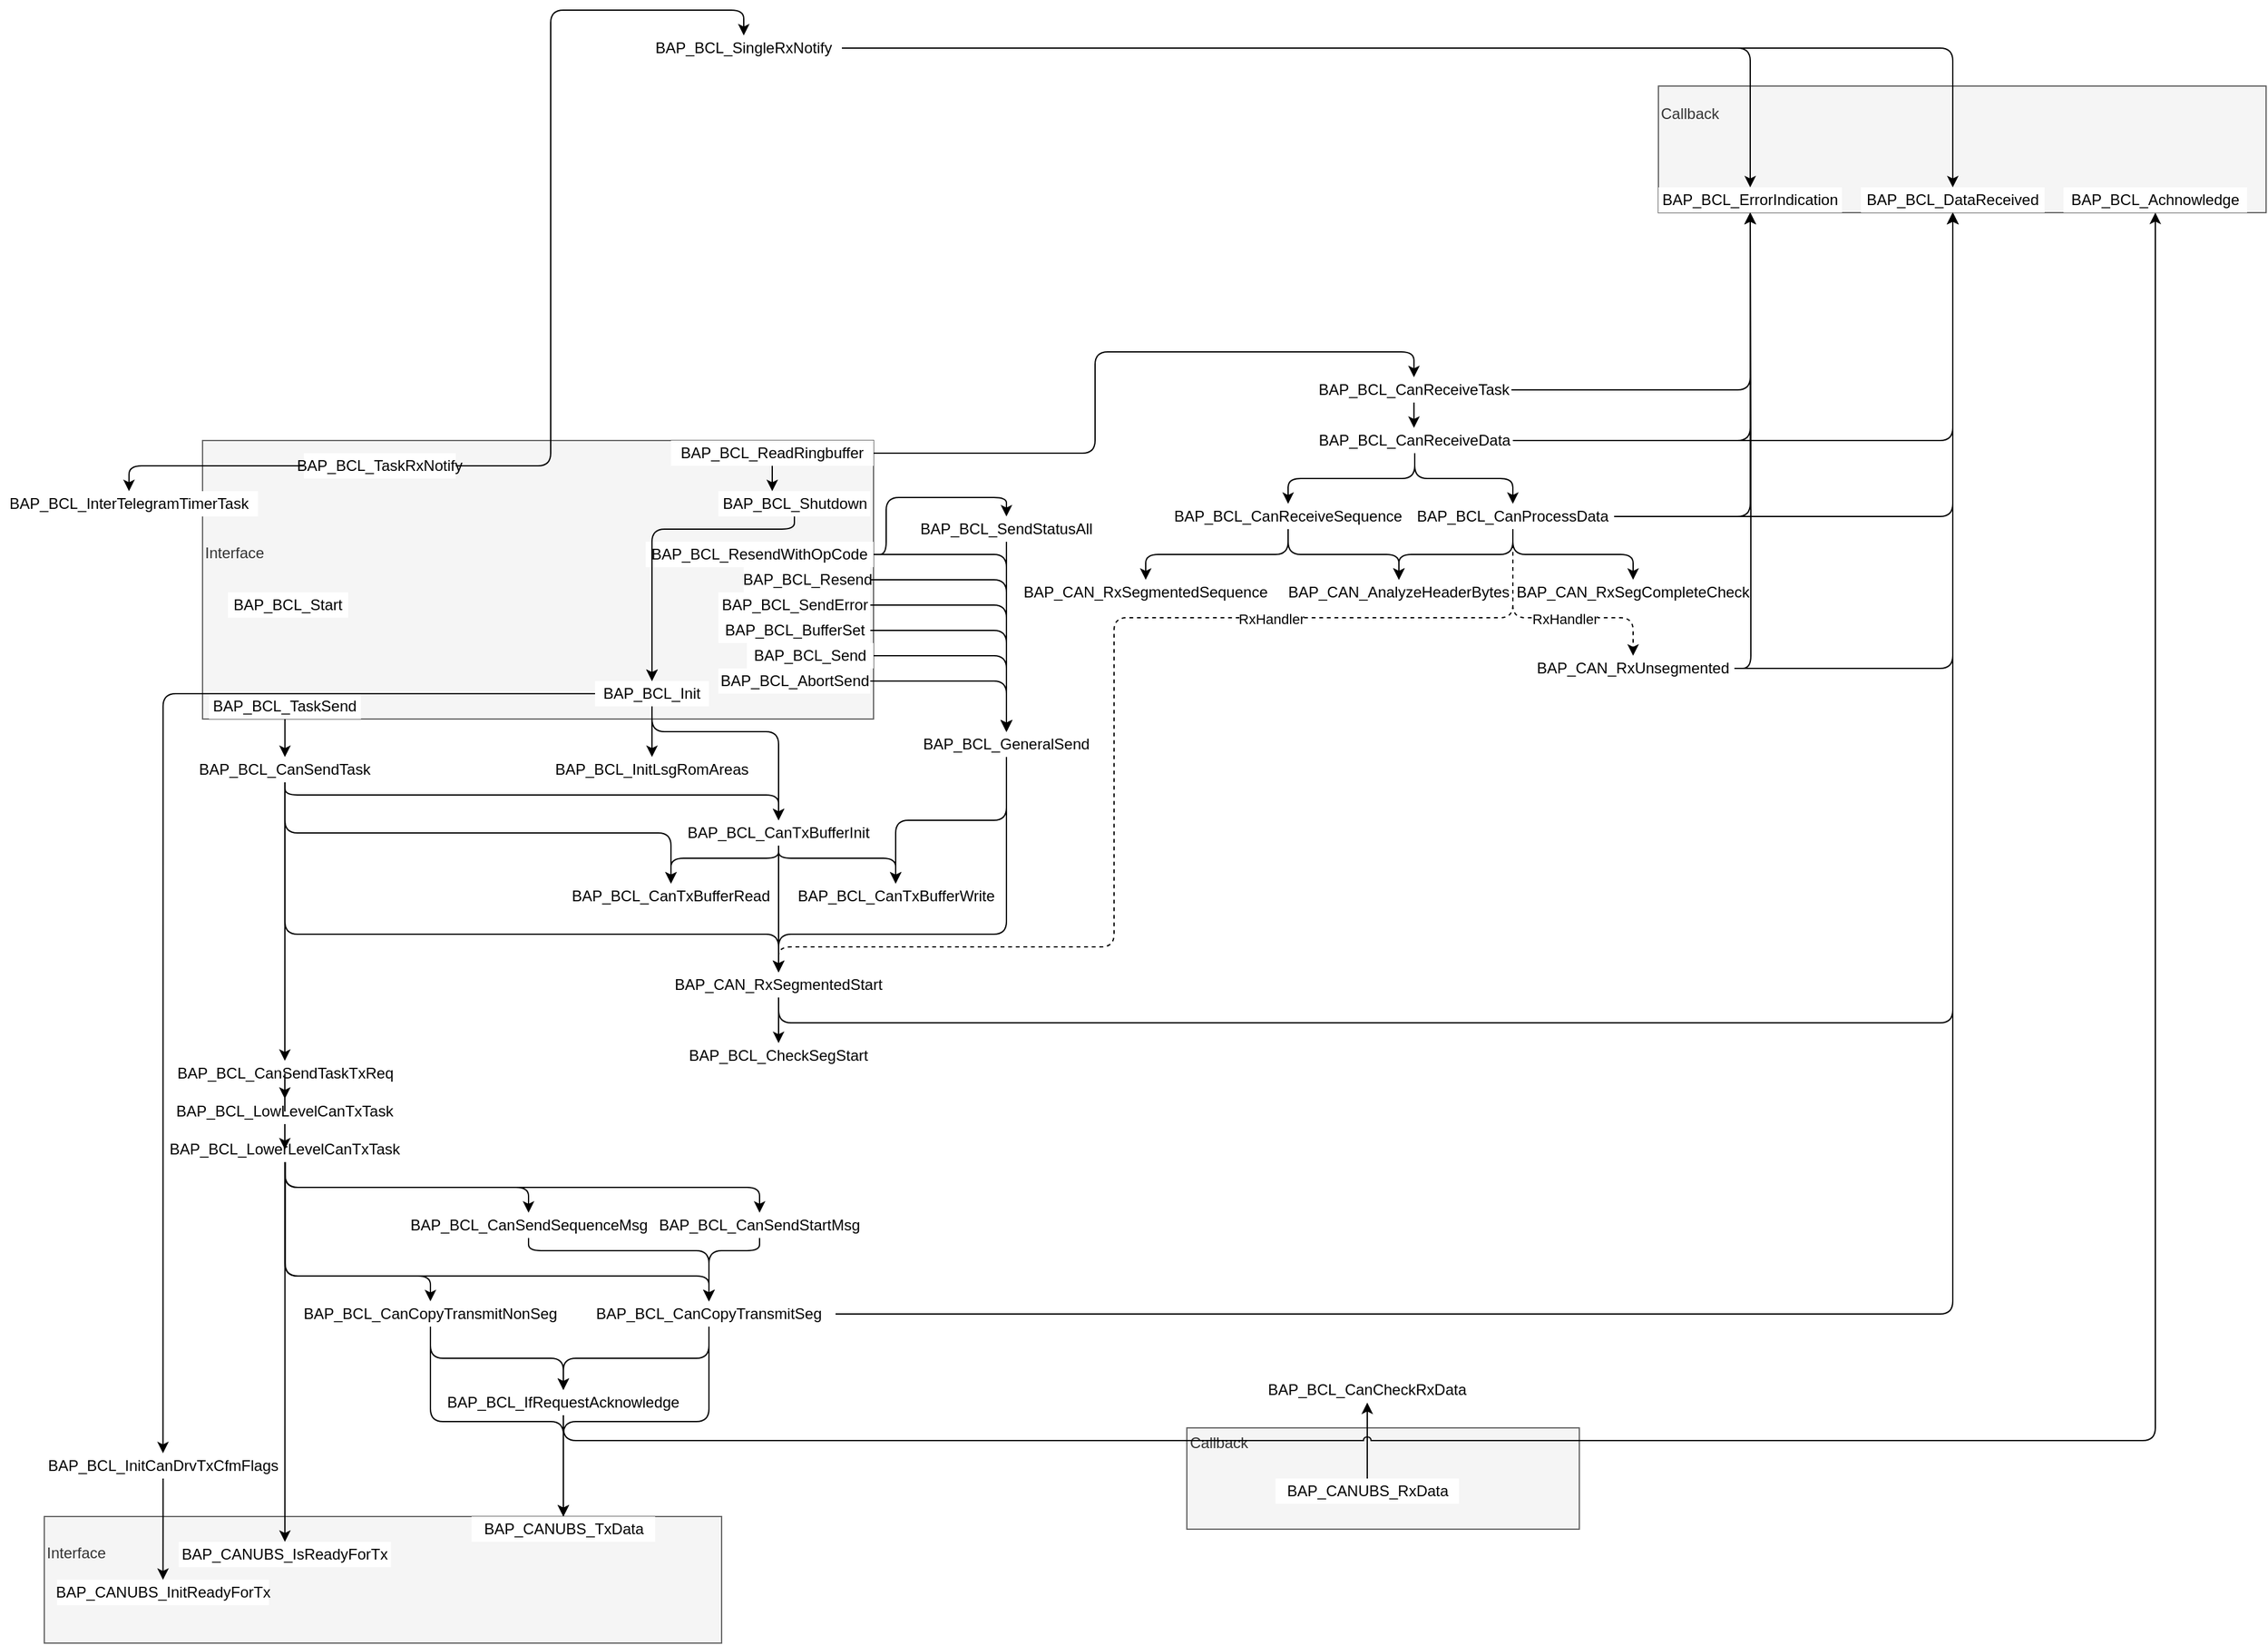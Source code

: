 <mxfile version="14.2.7" type="github">
  <diagram id="S2_BKPCjc5cobRRPOWBh" name="Page-1">
    <mxGraphModel dx="2147" dy="2864" grid="1" gridSize="10" guides="1" tooltips="1" connect="1" arrows="1" fold="1" page="1" pageScale="1" pageWidth="827" pageHeight="1169" math="0" shadow="0">
      <root>
        <mxCell id="0" />
        <mxCell id="1" parent="0" />
        <mxCell id="-796ArXZzWcTJL-aqqKS-4" value="Interface&lt;br&gt;&lt;br&gt;&lt;br&gt;&lt;br&gt;" style="rounded=0;whiteSpace=wrap;html=1;align=left;fillColor=#f5f5f5;strokeColor=#666666;fontColor=#333333;" parent="1" vertex="1">
          <mxGeometry x="-285" y="-220" width="535" height="100" as="geometry" />
        </mxCell>
        <mxCell id="-796ArXZzWcTJL-aqqKS-153" value="" style="group" parent="1" vertex="1" connectable="0">
          <mxGeometry x="990" y="-1350" width="480" height="100" as="geometry" />
        </mxCell>
        <mxCell id="-796ArXZzWcTJL-aqqKS-5" value="Callback&lt;br&gt;&lt;br&gt;&lt;br&gt;&lt;br&gt;&lt;br&gt;" style="rounded=0;whiteSpace=wrap;html=1;align=left;fillColor=#f5f5f5;strokeColor=#666666;fontColor=#333333;" parent="-796ArXZzWcTJL-aqqKS-153" vertex="1">
          <mxGeometry width="480" height="100" as="geometry" />
        </mxCell>
        <mxCell id="-796ArXZzWcTJL-aqqKS-33" value="BAP_BCL_ErrorIndication" style="rounded=0;whiteSpace=wrap;html=1;strokeColor=none;" parent="-796ArXZzWcTJL-aqqKS-153" vertex="1">
          <mxGeometry y="80" width="145" height="20" as="geometry" />
        </mxCell>
        <mxCell id="-796ArXZzWcTJL-aqqKS-34" value="BAP_BCL_DataReceived" style="rounded=0;whiteSpace=wrap;html=1;strokeColor=none;" parent="-796ArXZzWcTJL-aqqKS-153" vertex="1">
          <mxGeometry x="160" y="80" width="145" height="20" as="geometry" />
        </mxCell>
        <mxCell id="-796ArXZzWcTJL-aqqKS-35" value="BAP_BCL_Achnowledge" style="rounded=0;whiteSpace=wrap;html=1;strokeColor=none;" parent="-796ArXZzWcTJL-aqqKS-153" vertex="1">
          <mxGeometry x="320" y="80" width="145" height="20" as="geometry" />
        </mxCell>
        <mxCell id="-796ArXZzWcTJL-aqqKS-1" value="Interface&lt;br&gt;&lt;br&gt;&lt;br&gt;&lt;br&gt;" style="rounded=0;whiteSpace=wrap;html=1;align=left;fillColor=#f5f5f5;strokeColor=#666666;fontColor=#333333;" parent="1" vertex="1">
          <mxGeometry x="-160" y="-1070" width="530" height="220" as="geometry" />
        </mxCell>
        <mxCell id="-796ArXZzWcTJL-aqqKS-114" style="edgeStyle=orthogonalEdgeStyle;rounded=1;orthogonalLoop=1;jettySize=auto;html=1;" parent="1" source="-796ArXZzWcTJL-aqqKS-2" target="-796ArXZzWcTJL-aqqKS-107" edge="1">
          <mxGeometry relative="1" as="geometry" />
        </mxCell>
        <mxCell id="-796ArXZzWcTJL-aqqKS-2" value="BAP_BCL_AbortSend" style="rounded=0;whiteSpace=wrap;html=1;strokeColor=none;" parent="1" vertex="1">
          <mxGeometry x="247.5" y="-890" width="120" height="20" as="geometry" />
        </mxCell>
        <mxCell id="-796ArXZzWcTJL-aqqKS-43" style="edgeStyle=orthogonalEdgeStyle;rounded=0;orthogonalLoop=1;jettySize=auto;html=1;" parent="1" source="-796ArXZzWcTJL-aqqKS-3" target="-796ArXZzWcTJL-aqqKS-40" edge="1">
          <mxGeometry relative="1" as="geometry" />
        </mxCell>
        <mxCell id="-796ArXZzWcTJL-aqqKS-3" value="BAP_BCL_TaskSend" style="rounded=0;whiteSpace=wrap;html=1;strokeColor=none;" parent="1" vertex="1">
          <mxGeometry x="-154.88" y="-870" width="120" height="20" as="geometry" />
        </mxCell>
        <mxCell id="-796ArXZzWcTJL-aqqKS-6" value="Callback&lt;br&gt;&lt;br&gt;&lt;br&gt;&lt;br&gt;&lt;br&gt;" style="rounded=0;whiteSpace=wrap;html=1;align=left;fillColor=#f5f5f5;strokeColor=#666666;fontColor=#333333;" parent="1" vertex="1">
          <mxGeometry x="617.5" y="-290" width="310" height="80" as="geometry" />
        </mxCell>
        <mxCell id="-796ArXZzWcTJL-aqqKS-108" style="edgeStyle=orthogonalEdgeStyle;rounded=1;orthogonalLoop=1;jettySize=auto;html=1;" parent="1" source="-796ArXZzWcTJL-aqqKS-7" target="-796ArXZzWcTJL-aqqKS-107" edge="1">
          <mxGeometry relative="1" as="geometry" />
        </mxCell>
        <mxCell id="-796ArXZzWcTJL-aqqKS-7" value="BAP_BCL_BufferSet" style="rounded=0;whiteSpace=wrap;html=1;strokeColor=none;" parent="1" vertex="1">
          <mxGeometry x="247.5" y="-930" width="120" height="20" as="geometry" />
        </mxCell>
        <mxCell id="-796ArXZzWcTJL-aqqKS-111" style="edgeStyle=orthogonalEdgeStyle;rounded=1;orthogonalLoop=1;jettySize=auto;html=1;" parent="1" source="-796ArXZzWcTJL-aqqKS-8" target="-796ArXZzWcTJL-aqqKS-107" edge="1">
          <mxGeometry relative="1" as="geometry" />
        </mxCell>
        <mxCell id="-796ArXZzWcTJL-aqqKS-8" value="BAP_BCL_Send" style="rounded=0;whiteSpace=wrap;html=1;strokeColor=none;" parent="1" vertex="1">
          <mxGeometry x="270" y="-910" width="100" height="20" as="geometry" />
        </mxCell>
        <mxCell id="-796ArXZzWcTJL-aqqKS-115" style="edgeStyle=orthogonalEdgeStyle;rounded=1;orthogonalLoop=1;jettySize=auto;html=1;" parent="1" source="-796ArXZzWcTJL-aqqKS-9" target="-796ArXZzWcTJL-aqqKS-107" edge="1">
          <mxGeometry relative="1" as="geometry" />
        </mxCell>
        <mxCell id="-796ArXZzWcTJL-aqqKS-9" value="BAP_BCL_SendError" style="rounded=0;whiteSpace=wrap;html=1;strokeColor=none;" parent="1" vertex="1">
          <mxGeometry x="247.5" y="-950" width="120" height="20" as="geometry" />
        </mxCell>
        <mxCell id="-796ArXZzWcTJL-aqqKS-112" style="edgeStyle=orthogonalEdgeStyle;rounded=1;orthogonalLoop=1;jettySize=auto;html=1;" parent="1" source="-796ArXZzWcTJL-aqqKS-10" target="-796ArXZzWcTJL-aqqKS-107" edge="1">
          <mxGeometry relative="1" as="geometry" />
        </mxCell>
        <mxCell id="-796ArXZzWcTJL-aqqKS-10" value="BAP_BCL_Resend" style="rounded=0;whiteSpace=wrap;html=1;strokeColor=none;" parent="1" vertex="1">
          <mxGeometry x="267.5" y="-970" width="100" height="20" as="geometry" />
        </mxCell>
        <mxCell id="cqRTCMUEP6kAne7-0nRB-3" style="edgeStyle=orthogonalEdgeStyle;rounded=1;jumpStyle=arc;orthogonalLoop=1;jettySize=auto;html=1;entryX=0.5;entryY=0;entryDx=0;entryDy=0;strokeWidth=1;" edge="1" parent="1" source="-796ArXZzWcTJL-aqqKS-11" target="-796ArXZzWcTJL-aqqKS-69">
          <mxGeometry relative="1" as="geometry" />
        </mxCell>
        <mxCell id="-796ArXZzWcTJL-aqqKS-11" value="BAP_BCL_ReadRingbuffer" style="rounded=0;whiteSpace=wrap;html=1;strokeColor=none;" parent="1" vertex="1">
          <mxGeometry x="210" y="-1070" width="160" height="20" as="geometry" />
        </mxCell>
        <mxCell id="-796ArXZzWcTJL-aqqKS-113" style="edgeStyle=orthogonalEdgeStyle;rounded=1;orthogonalLoop=1;jettySize=auto;html=1;" parent="1" source="-796ArXZzWcTJL-aqqKS-12" target="-796ArXZzWcTJL-aqqKS-107" edge="1">
          <mxGeometry relative="1" as="geometry" />
        </mxCell>
        <mxCell id="-796ArXZzWcTJL-aqqKS-119" style="edgeStyle=orthogonalEdgeStyle;rounded=1;orthogonalLoop=1;jettySize=auto;html=1;entryX=0.5;entryY=0;entryDx=0;entryDy=0;" parent="1" source="-796ArXZzWcTJL-aqqKS-12" target="-796ArXZzWcTJL-aqqKS-117" edge="1">
          <mxGeometry relative="1" as="geometry">
            <Array as="points">
              <mxPoint x="380" y="-980" />
              <mxPoint x="380" y="-1025" />
              <mxPoint x="475" y="-1025" />
            </Array>
          </mxGeometry>
        </mxCell>
        <mxCell id="-796ArXZzWcTJL-aqqKS-129" style="edgeStyle=orthogonalEdgeStyle;rounded=1;orthogonalLoop=1;jettySize=auto;html=1;" parent="1" source="-796ArXZzWcTJL-aqqKS-13" target="-796ArXZzWcTJL-aqqKS-122" edge="1">
          <mxGeometry relative="1" as="geometry">
            <Array as="points">
              <mxPoint x="195" y="-840" />
              <mxPoint x="295" y="-840" />
            </Array>
          </mxGeometry>
        </mxCell>
        <mxCell id="-796ArXZzWcTJL-aqqKS-131" style="edgeStyle=orthogonalEdgeStyle;rounded=1;orthogonalLoop=1;jettySize=auto;html=1;" parent="1" source="-796ArXZzWcTJL-aqqKS-13" target="-796ArXZzWcTJL-aqqKS-130" edge="1">
          <mxGeometry relative="1" as="geometry" />
        </mxCell>
        <mxCell id="-796ArXZzWcTJL-aqqKS-133" style="edgeStyle=orthogonalEdgeStyle;rounded=1;orthogonalLoop=1;jettySize=auto;html=1;entryX=0.5;entryY=0;entryDx=0;entryDy=0;" parent="1" source="-796ArXZzWcTJL-aqqKS-13" target="-796ArXZzWcTJL-aqqKS-132" edge="1">
          <mxGeometry relative="1" as="geometry" />
        </mxCell>
        <mxCell id="-796ArXZzWcTJL-aqqKS-13" value="BAP_BCL_Init" style="rounded=0;whiteSpace=wrap;html=1;strokeColor=none;" parent="1" vertex="1">
          <mxGeometry x="150" y="-880" width="90" height="20" as="geometry" />
        </mxCell>
        <mxCell id="-796ArXZzWcTJL-aqqKS-14" value="BAP_BCL_Start" style="rounded=0;whiteSpace=wrap;html=1;strokeColor=none;" parent="1" vertex="1">
          <mxGeometry x="-140" y="-950" width="95" height="20" as="geometry" />
        </mxCell>
        <mxCell id="-796ArXZzWcTJL-aqqKS-128" style="edgeStyle=orthogonalEdgeStyle;rounded=0;orthogonalLoop=1;jettySize=auto;html=1;entryX=0.5;entryY=0;entryDx=0;entryDy=0;" parent="1" source="-796ArXZzWcTJL-aqqKS-12" target="-796ArXZzWcTJL-aqqKS-13" edge="1">
          <mxGeometry relative="1" as="geometry">
            <Array as="points">
              <mxPoint x="195" y="-940" />
              <mxPoint x="195" y="-940" />
            </Array>
          </mxGeometry>
        </mxCell>
        <mxCell id="-796ArXZzWcTJL-aqqKS-102" style="edgeStyle=orthogonalEdgeStyle;rounded=1;orthogonalLoop=1;jettySize=auto;html=1;" parent="1" source="-796ArXZzWcTJL-aqqKS-16" target="-796ArXZzWcTJL-aqqKS-100" edge="1">
          <mxGeometry relative="1" as="geometry" />
        </mxCell>
        <mxCell id="cqRTCMUEP6kAne7-0nRB-5" style="edgeStyle=orthogonalEdgeStyle;jumpStyle=arc;orthogonalLoop=1;jettySize=auto;html=1;entryX=0.5;entryY=0;entryDx=0;entryDy=0;strokeWidth=1;" edge="1" parent="1" source="-796ArXZzWcTJL-aqqKS-16" target="-796ArXZzWcTJL-aqqKS-101">
          <mxGeometry relative="1" as="geometry" />
        </mxCell>
        <mxCell id="-796ArXZzWcTJL-aqqKS-16" value="BAP_BCL_TaskRxNotify" style="rounded=0;whiteSpace=wrap;html=1;strokeColor=none;" parent="1" vertex="1">
          <mxGeometry x="-80" y="-1060" width="120" height="20" as="geometry" />
        </mxCell>
        <mxCell id="-796ArXZzWcTJL-aqqKS-110" style="edgeStyle=orthogonalEdgeStyle;rounded=0;orthogonalLoop=1;jettySize=auto;html=1;" parent="1" source="-796ArXZzWcTJL-aqqKS-36" target="-796ArXZzWcTJL-aqqKS-109" edge="1">
          <mxGeometry relative="1" as="geometry" />
        </mxCell>
        <mxCell id="-796ArXZzWcTJL-aqqKS-36" value="BAP_CANUBS_RxData" style="rounded=0;whiteSpace=wrap;html=1;strokeColor=none;" parent="1" vertex="1">
          <mxGeometry x="687.5" y="-250" width="145" height="20" as="geometry" />
        </mxCell>
        <mxCell id="-796ArXZzWcTJL-aqqKS-126" style="edgeStyle=orthogonalEdgeStyle;rounded=1;orthogonalLoop=1;jettySize=auto;html=1;entryX=0.5;entryY=0;entryDx=0;entryDy=0;exitX=0.5;exitY=1;exitDx=0;exitDy=0;" parent="1" source="-796ArXZzWcTJL-aqqKS-40" target="-796ArXZzWcTJL-aqqKS-124" edge="1">
          <mxGeometry relative="1" as="geometry" />
        </mxCell>
        <mxCell id="-796ArXZzWcTJL-aqqKS-68" style="edgeStyle=orthogonalEdgeStyle;rounded=0;orthogonalLoop=1;jettySize=auto;html=1;exitX=0.5;exitY=1;exitDx=0;exitDy=0;" parent="1" source="-796ArXZzWcTJL-aqqKS-48" target="-796ArXZzWcTJL-aqqKS-38" edge="1">
          <mxGeometry relative="1" as="geometry" />
        </mxCell>
        <mxCell id="-796ArXZzWcTJL-aqqKS-62" style="edgeStyle=orthogonalEdgeStyle;rounded=1;orthogonalLoop=1;jettySize=auto;html=1;entryX=0.5;entryY=0;entryDx=0;entryDy=0;" parent="1" source="-796ArXZzWcTJL-aqqKS-53" target="-796ArXZzWcTJL-aqqKS-37" edge="1">
          <mxGeometry relative="1" as="geometry">
            <mxPoint x="100" y="-330" as="targetPoint" />
          </mxGeometry>
        </mxCell>
        <mxCell id="-796ArXZzWcTJL-aqqKS-67" style="edgeStyle=orthogonalEdgeStyle;rounded=1;orthogonalLoop=1;jettySize=auto;html=1;entryX=0.5;entryY=1;entryDx=0;entryDy=0;exitX=1;exitY=0.5;exitDx=0;exitDy=0;jumpStyle=arc;" parent="1" source="-796ArXZzWcTJL-aqqKS-53" target="-796ArXZzWcTJL-aqqKS-34" edge="1">
          <mxGeometry relative="1" as="geometry" />
        </mxCell>
        <mxCell id="-796ArXZzWcTJL-aqqKS-61" style="edgeStyle=orthogonalEdgeStyle;rounded=1;orthogonalLoop=1;jettySize=auto;html=1;exitX=0.5;exitY=1;exitDx=0;exitDy=0;jumpStyle=arc;entryX=0.5;entryY=0;entryDx=0;entryDy=0;" parent="1" source="-796ArXZzWcTJL-aqqKS-54" target="-796ArXZzWcTJL-aqqKS-37" edge="1">
          <mxGeometry relative="1" as="geometry" />
        </mxCell>
        <mxCell id="-796ArXZzWcTJL-aqqKS-64" style="edgeStyle=orthogonalEdgeStyle;rounded=1;orthogonalLoop=1;jettySize=auto;html=1;entryX=0.5;entryY=1;entryDx=0;entryDy=0;exitX=0.5;exitY=1;exitDx=0;exitDy=0;jumpStyle=arc;" parent="1" source="-796ArXZzWcTJL-aqqKS-63" target="-796ArXZzWcTJL-aqqKS-35" edge="1">
          <mxGeometry relative="1" as="geometry" />
        </mxCell>
        <mxCell id="-796ArXZzWcTJL-aqqKS-71" style="edgeStyle=orthogonalEdgeStyle;rounded=1;orthogonalLoop=1;jettySize=auto;html=1;" parent="1" source="-796ArXZzWcTJL-aqqKS-69" target="-796ArXZzWcTJL-aqqKS-33" edge="1">
          <mxGeometry relative="1" as="geometry" />
        </mxCell>
        <mxCell id="-796ArXZzWcTJL-aqqKS-89" style="edgeStyle=orthogonalEdgeStyle;rounded=1;orthogonalLoop=1;jettySize=auto;html=1;entryX=0.5;entryY=1;entryDx=0;entryDy=0;exitX=0.839;exitY=0.5;exitDx=0;exitDy=0;jumpStyle=arc;exitPerimeter=0;" parent="1" source="-796ArXZzWcTJL-aqqKS-72" target="-796ArXZzWcTJL-aqqKS-34" edge="1">
          <mxGeometry relative="1" as="geometry" />
        </mxCell>
        <mxCell id="-796ArXZzWcTJL-aqqKS-90" style="edgeStyle=orthogonalEdgeStyle;rounded=1;orthogonalLoop=1;jettySize=auto;html=1;exitX=1;exitY=0.5;exitDx=0;exitDy=0;" parent="1" source="-796ArXZzWcTJL-aqqKS-72" target="-796ArXZzWcTJL-aqqKS-33" edge="1">
          <mxGeometry relative="1" as="geometry" />
        </mxCell>
        <mxCell id="-796ArXZzWcTJL-aqqKS-91" style="edgeStyle=orthogonalEdgeStyle;rounded=1;orthogonalLoop=1;jettySize=auto;html=1;entryX=0.5;entryY=1;entryDx=0;entryDy=0;jumpStyle=arc;" parent="1" source="-796ArXZzWcTJL-aqqKS-74" target="-796ArXZzWcTJL-aqqKS-34" edge="1">
          <mxGeometry relative="1" as="geometry">
            <mxPoint x="1000" y="-950" as="sourcePoint" />
          </mxGeometry>
        </mxCell>
        <mxCell id="-796ArXZzWcTJL-aqqKS-92" style="edgeStyle=orthogonalEdgeStyle;rounded=1;orthogonalLoop=1;jettySize=auto;html=1;strokeWidth=1;jumpStyle=none;" parent="1" source="-796ArXZzWcTJL-aqqKS-74" target="-796ArXZzWcTJL-aqqKS-33" edge="1">
          <mxGeometry relative="1" as="geometry" />
        </mxCell>
        <mxCell id="-796ArXZzWcTJL-aqqKS-96" style="edgeStyle=orthogonalEdgeStyle;rounded=1;orthogonalLoop=1;jettySize=auto;html=1;entryX=0.5;entryY=1;entryDx=0;entryDy=0;exitX=0.5;exitY=1;exitDx=0;exitDy=0;" parent="1" source="-796ArXZzWcTJL-aqqKS-94" target="-796ArXZzWcTJL-aqqKS-34" edge="1">
          <mxGeometry relative="1" as="geometry" />
        </mxCell>
        <mxCell id="-796ArXZzWcTJL-aqqKS-98" style="edgeStyle=orthogonalEdgeStyle;rounded=1;orthogonalLoop=1;jettySize=auto;html=1;entryX=0.5;entryY=1;entryDx=0;entryDy=0;" parent="1" source="-796ArXZzWcTJL-aqqKS-97" target="-796ArXZzWcTJL-aqqKS-34" edge="1">
          <mxGeometry relative="1" as="geometry" />
        </mxCell>
        <mxCell id="-796ArXZzWcTJL-aqqKS-99" style="edgeStyle=orthogonalEdgeStyle;rounded=1;orthogonalLoop=1;jettySize=auto;html=1;entryX=0.5;entryY=1;entryDx=0;entryDy=0;jumpStyle=none;strokeWidth=1;" parent="1" source="-796ArXZzWcTJL-aqqKS-97" target="-796ArXZzWcTJL-aqqKS-33" edge="1">
          <mxGeometry relative="1" as="geometry">
            <Array as="points">
              <mxPoint x="1063" y="-890" />
              <mxPoint x="1063" y="-1075" />
            </Array>
          </mxGeometry>
        </mxCell>
        <mxCell id="-796ArXZzWcTJL-aqqKS-100" value="BAP_BCL_InterTelegramTimerTask" style="rounded=0;whiteSpace=wrap;html=1;strokeColor=none;" parent="1" vertex="1">
          <mxGeometry x="-320" y="-1030" width="203.75" height="20" as="geometry" />
        </mxCell>
        <mxCell id="-796ArXZzWcTJL-aqqKS-105" style="edgeStyle=orthogonalEdgeStyle;rounded=1;orthogonalLoop=1;jettySize=auto;html=1;" parent="1" source="-796ArXZzWcTJL-aqqKS-101" target="-796ArXZzWcTJL-aqqKS-34" edge="1">
          <mxGeometry relative="1" as="geometry" />
        </mxCell>
        <mxCell id="-796ArXZzWcTJL-aqqKS-106" style="edgeStyle=orthogonalEdgeStyle;rounded=1;orthogonalLoop=1;jettySize=auto;html=1;" parent="1" source="-796ArXZzWcTJL-aqqKS-101" target="-796ArXZzWcTJL-aqqKS-33" edge="1">
          <mxGeometry relative="1" as="geometry" />
        </mxCell>
        <mxCell id="-796ArXZzWcTJL-aqqKS-101" value="BAP_BCL_SingleRxNotify" style="rounded=0;whiteSpace=wrap;html=1;strokeColor=none;" parent="1" vertex="1">
          <mxGeometry x="190" y="-1390" width="155" height="20" as="geometry" />
        </mxCell>
        <mxCell id="-796ArXZzWcTJL-aqqKS-109" value="BAP_BCL_CanCheckRxData" style="rounded=0;whiteSpace=wrap;html=1;strokeColor=none;" parent="1" vertex="1">
          <mxGeometry x="675" y="-330" width="170" height="20" as="geometry" />
        </mxCell>
        <mxCell id="-796ArXZzWcTJL-aqqKS-134" style="edgeStyle=orthogonalEdgeStyle;rounded=0;orthogonalLoop=1;jettySize=auto;html=1;" parent="1" source="-796ArXZzWcTJL-aqqKS-132" target="-796ArXZzWcTJL-aqqKS-39" edge="1">
          <mxGeometry relative="1" as="geometry" />
        </mxCell>
        <mxCell id="-796ArXZzWcTJL-aqqKS-132" value="BAP_BCL_InitCanDrvTxCfmFlags" style="rounded=0;whiteSpace=wrap;html=1;strokeColor=none;" parent="1" vertex="1">
          <mxGeometry x="-286.25" y="-270" width="190" height="20" as="geometry" />
        </mxCell>
        <mxCell id="-796ArXZzWcTJL-aqqKS-12" value="BAP_BCL_ResendWithOpCode" style="rounded=0;whiteSpace=wrap;html=1;strokeColor=none;" parent="1" vertex="1">
          <mxGeometry x="190" y="-990" width="180" height="20" as="geometry" />
        </mxCell>
        <mxCell id="-796ArXZzWcTJL-aqqKS-143" style="edgeStyle=orthogonalEdgeStyle;rounded=1;orthogonalLoop=1;jettySize=auto;html=1;" parent="1" source="-796ArXZzWcTJL-aqqKS-11" target="-796ArXZzWcTJL-aqqKS-15" edge="1">
          <mxGeometry relative="1" as="geometry">
            <mxPoint x="160" y="-980" as="sourcePoint" />
            <mxPoint x="810" y="-800" as="targetPoint" />
            <Array as="points">
              <mxPoint x="308" y="-1050" />
              <mxPoint x="308" y="-1050" />
            </Array>
          </mxGeometry>
        </mxCell>
        <mxCell id="-796ArXZzWcTJL-aqqKS-150" style="edgeStyle=orthogonalEdgeStyle;rounded=1;orthogonalLoop=1;jettySize=auto;html=1;entryX=0.5;entryY=0;entryDx=0;entryDy=0;" parent="1" source="-796ArXZzWcTJL-aqqKS-107" target="-796ArXZzWcTJL-aqqKS-94" edge="1">
          <mxGeometry relative="1" as="geometry">
            <Array as="points">
              <mxPoint x="475" y="-680" />
              <mxPoint x="295" y="-680" />
            </Array>
          </mxGeometry>
        </mxCell>
        <mxCell id="-796ArXZzWcTJL-aqqKS-107" value="BAP_BCL_GeneralSend" style="rounded=0;whiteSpace=wrap;html=1;strokeColor=none;" parent="1" vertex="1">
          <mxGeometry x="400" y="-840" width="150" height="20" as="geometry" />
        </mxCell>
        <mxCell id="-796ArXZzWcTJL-aqqKS-117" value="BAP_BCL_SendStatusAll" style="rounded=0;whiteSpace=wrap;html=1;strokeColor=none;" parent="1" vertex="1">
          <mxGeometry x="400" y="-1010" width="150" height="20" as="geometry" />
        </mxCell>
        <mxCell id="-796ArXZzWcTJL-aqqKS-118" style="edgeStyle=orthogonalEdgeStyle;rounded=1;orthogonalLoop=1;jettySize=auto;html=1;entryX=0.5;entryY=0;entryDx=0;entryDy=0;" parent="1" source="-796ArXZzWcTJL-aqqKS-117" target="-796ArXZzWcTJL-aqqKS-107" edge="1">
          <mxGeometry x="1081" y="-860" as="geometry" />
        </mxCell>
        <mxCell id="-796ArXZzWcTJL-aqqKS-121" style="edgeStyle=orthogonalEdgeStyle;rounded=1;orthogonalLoop=1;jettySize=auto;html=1;" parent="1" source="-796ArXZzWcTJL-aqqKS-107" target="-796ArXZzWcTJL-aqqKS-120" edge="1">
          <mxGeometry x="1081" y="-860" as="geometry" />
        </mxCell>
        <mxCell id="-796ArXZzWcTJL-aqqKS-152" style="edgeStyle=orthogonalEdgeStyle;rounded=1;orthogonalLoop=1;jettySize=auto;html=1;entryX=0.5;entryY=0;entryDx=0;entryDy=0;" parent="1" source="-796ArXZzWcTJL-aqqKS-122" target="-796ArXZzWcTJL-aqqKS-94" edge="1">
          <mxGeometry relative="1" as="geometry" />
        </mxCell>
        <mxCell id="-796ArXZzWcTJL-aqqKS-148" style="edgeStyle=orthogonalEdgeStyle;rounded=1;orthogonalLoop=1;jettySize=auto;html=1;entryX=0.5;entryY=0;entryDx=0;entryDy=0;" parent="1" source="-796ArXZzWcTJL-aqqKS-40" target="-796ArXZzWcTJL-aqqKS-122" edge="1">
          <mxGeometry relative="1" as="geometry">
            <mxPoint x="-20" y="-760" as="sourcePoint" />
            <mxPoint x="1070" y="-800" as="targetPoint" />
            <Array as="points">
              <mxPoint x="-95" y="-790" />
              <mxPoint x="295" y="-790" />
            </Array>
          </mxGeometry>
        </mxCell>
        <mxCell id="-796ArXZzWcTJL-aqqKS-76" value="BAP_BCL_CheckSegStart" style="rounded=0;whiteSpace=wrap;html=1;strokeColor=none;" parent="1" vertex="1">
          <mxGeometry x="220" y="-594" width="150" height="20" as="geometry" />
        </mxCell>
        <mxCell id="-796ArXZzWcTJL-aqqKS-94" value="BAP_CAN_RxSegmentedStart" style="rounded=0;whiteSpace=wrap;html=1;strokeColor=none;" parent="1" vertex="1">
          <mxGeometry x="200" y="-650" width="190" height="20" as="geometry" />
        </mxCell>
        <mxCell id="-796ArXZzWcTJL-aqqKS-95" style="edgeStyle=orthogonalEdgeStyle;rounded=1;orthogonalLoop=1;jettySize=auto;html=1;entryX=0.5;entryY=0;entryDx=0;entryDy=0;" parent="1" source="-796ArXZzWcTJL-aqqKS-94" target="-796ArXZzWcTJL-aqqKS-76" edge="1">
          <mxGeometry x="645" y="-1330" as="geometry" />
        </mxCell>
        <mxCell id="-796ArXZzWcTJL-aqqKS-151" style="edgeStyle=orthogonalEdgeStyle;orthogonalLoop=1;jettySize=auto;html=1;jumpStyle=arc;rounded=1;" parent="1" source="-796ArXZzWcTJL-aqqKS-40" target="-796ArXZzWcTJL-aqqKS-94" edge="1">
          <mxGeometry relative="1" as="geometry">
            <Array as="points">
              <mxPoint x="-95" y="-680" />
              <mxPoint x="295" y="-680" />
            </Array>
          </mxGeometry>
        </mxCell>
        <mxCell id="-796ArXZzWcTJL-aqqKS-157" style="edgeStyle=orthogonalEdgeStyle;rounded=1;orthogonalLoop=1;jettySize=auto;html=1;entryX=0.5;entryY=0;entryDx=0;entryDy=0;jumpStyle=none;dashed=1;exitX=0.5;exitY=1;exitDx=0;exitDy=0;" parent="1" source="-796ArXZzWcTJL-aqqKS-74" target="-796ArXZzWcTJL-aqqKS-94" edge="1">
          <mxGeometry relative="1" as="geometry">
            <Array as="points">
              <mxPoint x="875" y="-930" />
              <mxPoint x="560" y="-930" />
              <mxPoint x="560" y="-670" />
              <mxPoint x="295" y="-670" />
            </Array>
          </mxGeometry>
        </mxCell>
        <mxCell id="cqRTCMUEP6kAne7-0nRB-10" value="RxHandler" style="edgeLabel;html=1;align=center;verticalAlign=middle;resizable=0;points=[];" vertex="1" connectable="0" parent="-796ArXZzWcTJL-aqqKS-157">
          <mxGeometry x="-0.439" y="1" relative="1" as="geometry">
            <mxPoint as="offset" />
          </mxGeometry>
        </mxCell>
        <mxCell id="cqRTCMUEP6kAne7-0nRB-4" style="edgeStyle=orthogonalEdgeStyle;jumpStyle=arc;orthogonalLoop=1;jettySize=auto;html=1;strokeWidth=1;" edge="1" parent="1" source="-796ArXZzWcTJL-aqqKS-15" target="-796ArXZzWcTJL-aqqKS-13">
          <mxGeometry relative="1" as="geometry">
            <Array as="points">
              <mxPoint x="308" y="-1000" />
              <mxPoint x="195" y="-1000" />
            </Array>
          </mxGeometry>
        </mxCell>
        <mxCell id="-796ArXZzWcTJL-aqqKS-15" value="BAP_BCL_Shutdown" style="rounded=0;whiteSpace=wrap;html=1;strokeColor=none;" parent="1" vertex="1">
          <mxGeometry x="247.5" y="-1030" width="120" height="20" as="geometry" />
        </mxCell>
        <mxCell id="-796ArXZzWcTJL-aqqKS-40" value="BAP_BCL_CanSendTask" style="rounded=0;whiteSpace=wrap;html=1;strokeColor=none;" parent="1" vertex="1">
          <mxGeometry x="-163.75" y="-820" width="137.5" height="20" as="geometry" />
        </mxCell>
        <mxCell id="-796ArXZzWcTJL-aqqKS-45" style="edgeStyle=orthogonalEdgeStyle;rounded=0;orthogonalLoop=1;jettySize=auto;html=1;" parent="1" source="-796ArXZzWcTJL-aqqKS-40" target="-796ArXZzWcTJL-aqqKS-44" edge="1">
          <mxGeometry x="-244.25" y="-770" as="geometry" />
        </mxCell>
        <mxCell id="-796ArXZzWcTJL-aqqKS-37" value="BAP_CANUBS_TxData" style="rounded=0;whiteSpace=wrap;html=1;strokeColor=none;" parent="1" vertex="1">
          <mxGeometry x="52.5" y="-220" width="145" height="20" as="geometry" />
        </mxCell>
        <mxCell id="-796ArXZzWcTJL-aqqKS-38" value="BAP_CANUBS_IsReadyForTx" style="rounded=0;whiteSpace=wrap;html=1;strokeColor=none;" parent="1" vertex="1">
          <mxGeometry x="-178.75" y="-200" width="167.5" height="20" as="geometry" />
        </mxCell>
        <mxCell id="-796ArXZzWcTJL-aqqKS-39" value="BAP_CANUBS_InitReadyForTx" style="rounded=0;whiteSpace=wrap;html=1;strokeColor=none;" parent="1" vertex="1">
          <mxGeometry x="-275" y="-170" width="167.5" height="20" as="geometry" />
        </mxCell>
        <mxCell id="cqRTCMUEP6kAne7-0nRB-12" value="" style="group" vertex="1" connectable="0" parent="1">
          <mxGeometry x="480" y="-1120" width="580" height="240" as="geometry" />
        </mxCell>
        <mxCell id="-796ArXZzWcTJL-aqqKS-69" value="BAP_BCL_CanReceiveTask" style="rounded=0;whiteSpace=wrap;html=1;strokeColor=none;" parent="cqRTCMUEP6kAne7-0nRB-12" vertex="1">
          <mxGeometry x="240" width="153.75" height="20" as="geometry" />
        </mxCell>
        <mxCell id="-796ArXZzWcTJL-aqqKS-97" value="BAP_CAN_RxUnsegmented" style="rounded=0;whiteSpace=wrap;html=1;strokeColor=none;" parent="cqRTCMUEP6kAne7-0nRB-12" vertex="1">
          <mxGeometry x="410" y="220" width="160" height="20" as="geometry" />
        </mxCell>
        <mxCell id="-796ArXZzWcTJL-aqqKS-74" value="BAP_BCL_CanProcessData" style="rounded=0;whiteSpace=wrap;html=1;strokeColor=none;" parent="cqRTCMUEP6kAne7-0nRB-12" vertex="1">
          <mxGeometry x="315" y="100" width="160" height="20" as="geometry" />
        </mxCell>
        <mxCell id="-796ArXZzWcTJL-aqqKS-75" value="BAP_CAN_AnalyzeHeaderBytes" style="rounded=0;whiteSpace=wrap;html=1;strokeColor=none;" parent="cqRTCMUEP6kAne7-0nRB-12" vertex="1">
          <mxGeometry x="220" y="160" width="170" height="20" as="geometry" />
        </mxCell>
        <mxCell id="-796ArXZzWcTJL-aqqKS-77" value="BAP_CAN_RxSegCompleteCheck" style="rounded=0;whiteSpace=wrap;html=1;strokeColor=none;" parent="cqRTCMUEP6kAne7-0nRB-12" vertex="1">
          <mxGeometry x="400" y="160" width="180" height="20" as="geometry" />
        </mxCell>
        <mxCell id="-796ArXZzWcTJL-aqqKS-78" value="BAP_CAN_RxSegmentedSequence" style="rounded=0;whiteSpace=wrap;html=1;strokeColor=none;" parent="cqRTCMUEP6kAne7-0nRB-12" vertex="1">
          <mxGeometry y="160" width="210" height="20" as="geometry" />
        </mxCell>
        <mxCell id="-796ArXZzWcTJL-aqqKS-158" style="edgeStyle=orthogonalEdgeStyle;rounded=1;orthogonalLoop=1;jettySize=auto;html=1;entryX=0.5;entryY=0;entryDx=0;entryDy=0;" parent="cqRTCMUEP6kAne7-0nRB-12" source="-796ArXZzWcTJL-aqqKS-72" target="-796ArXZzWcTJL-aqqKS-74" edge="1">
          <mxGeometry y="40" as="geometry" />
        </mxCell>
        <mxCell id="-796ArXZzWcTJL-aqqKS-72" value="BAP_BCL_CanReceiveData" style="rounded=0;whiteSpace=wrap;html=1;strokeColor=none;" parent="cqRTCMUEP6kAne7-0nRB-12" vertex="1">
          <mxGeometry x="240" y="40" width="155" height="20" as="geometry" />
        </mxCell>
        <mxCell id="-796ArXZzWcTJL-aqqKS-79" value="BAP_BCL_CanReceiveSequence" style="rounded=0;whiteSpace=wrap;html=1;strokeColor=none;" parent="cqRTCMUEP6kAne7-0nRB-12" vertex="1">
          <mxGeometry x="120" y="100" width="195" height="20" as="geometry" />
        </mxCell>
        <mxCell id="-796ArXZzWcTJL-aqqKS-81" style="edgeStyle=orthogonalEdgeStyle;rounded=1;orthogonalLoop=1;jettySize=auto;html=1;entryX=0.5;entryY=0;entryDx=0;entryDy=0;" parent="cqRTCMUEP6kAne7-0nRB-12" source="-796ArXZzWcTJL-aqqKS-74" target="-796ArXZzWcTJL-aqqKS-75" edge="1">
          <mxGeometry x="120" y="-20" as="geometry" />
        </mxCell>
        <mxCell id="-796ArXZzWcTJL-aqqKS-83" style="edgeStyle=orthogonalEdgeStyle;rounded=1;orthogonalLoop=1;jettySize=auto;html=1;entryX=0.5;entryY=0;entryDx=0;entryDy=0;" parent="cqRTCMUEP6kAne7-0nRB-12" source="-796ArXZzWcTJL-aqqKS-74" target="-796ArXZzWcTJL-aqqKS-77" edge="1">
          <mxGeometry x="120" y="-20" as="geometry" />
        </mxCell>
        <mxCell id="-796ArXZzWcTJL-aqqKS-84" style="edgeStyle=orthogonalEdgeStyle;rounded=1;orthogonalLoop=1;jettySize=auto;html=1;entryX=0.5;entryY=0;entryDx=0;entryDy=0;" parent="cqRTCMUEP6kAne7-0nRB-12" source="-796ArXZzWcTJL-aqqKS-72" target="-796ArXZzWcTJL-aqqKS-79" edge="1">
          <mxGeometry x="120" y="-20" as="geometry" />
        </mxCell>
        <mxCell id="-796ArXZzWcTJL-aqqKS-93" style="edgeStyle=orthogonalEdgeStyle;rounded=1;orthogonalLoop=1;jettySize=auto;html=1;" parent="cqRTCMUEP6kAne7-0nRB-12" source="-796ArXZzWcTJL-aqqKS-79" target="-796ArXZzWcTJL-aqqKS-78" edge="1">
          <mxGeometry x="120" y="-20" as="geometry" />
        </mxCell>
        <mxCell id="-796ArXZzWcTJL-aqqKS-86" style="edgeStyle=orthogonalEdgeStyle;rounded=1;orthogonalLoop=1;jettySize=auto;html=1;entryX=0.5;entryY=0;entryDx=0;entryDy=0;" parent="cqRTCMUEP6kAne7-0nRB-12" source="-796ArXZzWcTJL-aqqKS-79" target="-796ArXZzWcTJL-aqqKS-75" edge="1">
          <mxGeometry x="120" y="-20" as="geometry" />
        </mxCell>
        <mxCell id="-796ArXZzWcTJL-aqqKS-73" style="edgeStyle=orthogonalEdgeStyle;rounded=1;orthogonalLoop=1;jettySize=auto;html=1;exitX=0.5;exitY=1;exitDx=0;exitDy=0;" parent="cqRTCMUEP6kAne7-0nRB-12" source="-796ArXZzWcTJL-aqqKS-69" target="-796ArXZzWcTJL-aqqKS-72" edge="1">
          <mxGeometry relative="1" as="geometry" />
        </mxCell>
        <mxCell id="-796ArXZzWcTJL-aqqKS-155" style="edgeStyle=orthogonalEdgeStyle;rounded=1;orthogonalLoop=1;jettySize=auto;html=1;dashed=1;" parent="cqRTCMUEP6kAne7-0nRB-12" source="-796ArXZzWcTJL-aqqKS-74" target="-796ArXZzWcTJL-aqqKS-97" edge="1">
          <mxGeometry y="40" as="geometry">
            <Array as="points">
              <mxPoint x="395" y="190" />
              <mxPoint x="490" y="190" />
            </Array>
          </mxGeometry>
        </mxCell>
        <mxCell id="cqRTCMUEP6kAne7-0nRB-11" value="RxHandler" style="edgeLabel;html=1;align=center;verticalAlign=middle;resizable=0;points=[];" vertex="1" connectable="0" parent="-796ArXZzWcTJL-aqqKS-155">
          <mxGeometry relative="1" as="geometry">
            <mxPoint x="13" y="1" as="offset" />
          </mxGeometry>
        </mxCell>
        <mxCell id="cqRTCMUEP6kAne7-0nRB-35" value="" style="group" vertex="1" connectable="0" parent="1">
          <mxGeometry x="-184.37" y="-580" width="544.37" height="280" as="geometry" />
        </mxCell>
        <mxCell id="-796ArXZzWcTJL-aqqKS-44" value="BAP_BCL_CanSendTaskTxReq" style="rounded=0;whiteSpace=wrap;html=1;strokeColor=none;" parent="cqRTCMUEP6kAne7-0nRB-35" vertex="1">
          <mxGeometry width="178.75" height="20" as="geometry" />
        </mxCell>
        <mxCell id="-796ArXZzWcTJL-aqqKS-47" value="BAP_BCL_LowLevelCanTxTask" style="rounded=0;whiteSpace=wrap;html=1;strokeColor=none;" parent="cqRTCMUEP6kAne7-0nRB-35" vertex="1">
          <mxGeometry x="2.5" y="30" width="173.75" height="20" as="geometry" />
        </mxCell>
        <mxCell id="-796ArXZzWcTJL-aqqKS-48" value="BAP_BCL_LowerLevelCanTxTask" style="rounded=0;whiteSpace=wrap;html=1;strokeColor=none;" parent="cqRTCMUEP6kAne7-0nRB-35" vertex="1">
          <mxGeometry x="2.62" y="60" width="173.75" height="20" as="geometry" />
        </mxCell>
        <mxCell id="-796ArXZzWcTJL-aqqKS-49" style="edgeStyle=orthogonalEdgeStyle;rounded=0;orthogonalLoop=1;jettySize=auto;html=1;entryX=0.5;entryY=0;entryDx=0;entryDy=0;" parent="cqRTCMUEP6kAne7-0nRB-35" source="-796ArXZzWcTJL-aqqKS-44" target="-796ArXZzWcTJL-aqqKS-47" edge="1">
          <mxGeometry x="-59.88" y="-130" as="geometry" />
        </mxCell>
        <mxCell id="-796ArXZzWcTJL-aqqKS-50" style="edgeStyle=orthogonalEdgeStyle;rounded=0;orthogonalLoop=1;jettySize=auto;html=1;" parent="cqRTCMUEP6kAne7-0nRB-35" source="-796ArXZzWcTJL-aqqKS-47" target="-796ArXZzWcTJL-aqqKS-48" edge="1">
          <mxGeometry x="-59.88" y="-130" as="geometry" />
        </mxCell>
        <mxCell id="-796ArXZzWcTJL-aqqKS-51" value="BAP_BCL_CanSendSequenceMsg" style="rounded=0;whiteSpace=wrap;html=1;strokeColor=none;" parent="cqRTCMUEP6kAne7-0nRB-35" vertex="1">
          <mxGeometry x="181.87" y="120" width="200" height="20" as="geometry" />
        </mxCell>
        <mxCell id="-796ArXZzWcTJL-aqqKS-55" style="edgeStyle=orthogonalEdgeStyle;rounded=1;orthogonalLoop=1;jettySize=auto;html=1;entryX=0.5;entryY=0;entryDx=0;entryDy=0;" parent="cqRTCMUEP6kAne7-0nRB-35" source="-796ArXZzWcTJL-aqqKS-48" target="-796ArXZzWcTJL-aqqKS-51" edge="1">
          <mxGeometry relative="1" as="geometry">
            <Array as="points">
              <mxPoint x="89.37" y="100" />
              <mxPoint x="282.37" y="100" />
            </Array>
          </mxGeometry>
        </mxCell>
        <mxCell id="-796ArXZzWcTJL-aqqKS-52" value="BAP_BCL_CanSendStartMsg" style="rounded=0;whiteSpace=wrap;html=1;strokeColor=none;" parent="cqRTCMUEP6kAne7-0nRB-35" vertex="1">
          <mxGeometry x="384.37" y="120" width="160" height="20" as="geometry" />
        </mxCell>
        <mxCell id="-796ArXZzWcTJL-aqqKS-56" style="edgeStyle=orthogonalEdgeStyle;rounded=1;orthogonalLoop=1;jettySize=auto;html=1;entryX=0.5;entryY=0;entryDx=0;entryDy=0;exitX=0.5;exitY=1;exitDx=0;exitDy=0;" parent="cqRTCMUEP6kAne7-0nRB-35" source="-796ArXZzWcTJL-aqqKS-48" target="-796ArXZzWcTJL-aqqKS-52" edge="1">
          <mxGeometry relative="1" as="geometry" />
        </mxCell>
        <mxCell id="-796ArXZzWcTJL-aqqKS-53" value="BAP_BCL_CanCopyTransmitSeg" style="rounded=0;whiteSpace=wrap;html=1;strokeColor=none;" parent="cqRTCMUEP6kAne7-0nRB-35" vertex="1">
          <mxGeometry x="324.37" y="190" width="200" height="20" as="geometry" />
        </mxCell>
        <mxCell id="-796ArXZzWcTJL-aqqKS-57" style="edgeStyle=orthogonalEdgeStyle;rounded=1;orthogonalLoop=1;jettySize=auto;html=1;entryX=0.5;entryY=0;entryDx=0;entryDy=0;exitX=0.5;exitY=1;exitDx=0;exitDy=0;" parent="cqRTCMUEP6kAne7-0nRB-35" source="-796ArXZzWcTJL-aqqKS-48" target="-796ArXZzWcTJL-aqqKS-53" edge="1">
          <mxGeometry relative="1" as="geometry">
            <Array as="points">
              <mxPoint x="89.37" y="170" />
              <mxPoint x="424.37" y="170" />
            </Array>
          </mxGeometry>
        </mxCell>
        <mxCell id="-796ArXZzWcTJL-aqqKS-59" style="edgeStyle=orthogonalEdgeStyle;rounded=1;orthogonalLoop=1;jettySize=auto;html=1;entryX=0.5;entryY=0;entryDx=0;entryDy=0;exitX=0.5;exitY=1;exitDx=0;exitDy=0;" parent="cqRTCMUEP6kAne7-0nRB-35" source="-796ArXZzWcTJL-aqqKS-51" target="-796ArXZzWcTJL-aqqKS-53" edge="1">
          <mxGeometry relative="1" as="geometry">
            <Array as="points">
              <mxPoint x="282.37" y="150" />
              <mxPoint x="424.37" y="150" />
            </Array>
          </mxGeometry>
        </mxCell>
        <mxCell id="-796ArXZzWcTJL-aqqKS-63" value="BAP_BCL_IfRequestAcknowledge" style="rounded=0;whiteSpace=wrap;html=1;strokeColor=none;" parent="cqRTCMUEP6kAne7-0nRB-35" vertex="1">
          <mxGeometry x="214.37" y="260" width="190" height="20" as="geometry" />
        </mxCell>
        <mxCell id="-796ArXZzWcTJL-aqqKS-65" style="edgeStyle=orthogonalEdgeStyle;rounded=1;orthogonalLoop=1;jettySize=auto;html=1;entryX=0.5;entryY=0;entryDx=0;entryDy=0;jumpStyle=none;" parent="cqRTCMUEP6kAne7-0nRB-35" source="-796ArXZzWcTJL-aqqKS-53" target="-796ArXZzWcTJL-aqqKS-63" edge="1">
          <mxGeometry x="184.37" y="190" as="geometry" />
        </mxCell>
        <mxCell id="-796ArXZzWcTJL-aqqKS-66" style="edgeStyle=orthogonalEdgeStyle;rounded=1;orthogonalLoop=1;jettySize=auto;html=1;entryX=0.5;entryY=0;entryDx=0;entryDy=0;exitX=0.5;exitY=1;exitDx=0;exitDy=0;jumpStyle=none;" parent="cqRTCMUEP6kAne7-0nRB-35" source="-796ArXZzWcTJL-aqqKS-54" target="-796ArXZzWcTJL-aqqKS-63" edge="1">
          <mxGeometry x="184.37" y="190" as="geometry" />
        </mxCell>
        <mxCell id="-796ArXZzWcTJL-aqqKS-54" value="BAP_BCL_CanCopyTransmitNonSeg" style="rounded=0;whiteSpace=wrap;html=1;strokeColor=none;" parent="cqRTCMUEP6kAne7-0nRB-35" vertex="1">
          <mxGeometry x="104.37" y="190" width="200" height="20" as="geometry" />
        </mxCell>
        <mxCell id="-796ArXZzWcTJL-aqqKS-160" value="" style="edgeStyle=orthogonalEdgeStyle;rounded=1;orthogonalLoop=1;jettySize=auto;html=1;" parent="cqRTCMUEP6kAne7-0nRB-35" source="-796ArXZzWcTJL-aqqKS-52" target="-796ArXZzWcTJL-aqqKS-53" edge="1">
          <mxGeometry relative="1" as="geometry">
            <Array as="points">
              <mxPoint x="464.37" y="150" />
              <mxPoint x="424.37" y="150" />
            </Array>
          </mxGeometry>
        </mxCell>
        <mxCell id="-796ArXZzWcTJL-aqqKS-58" style="edgeStyle=orthogonalEdgeStyle;rounded=1;orthogonalLoop=1;jettySize=auto;html=1;entryX=0.5;entryY=0;entryDx=0;entryDy=0;jumpStyle=arc;" parent="cqRTCMUEP6kAne7-0nRB-35" source="-796ArXZzWcTJL-aqqKS-48" target="-796ArXZzWcTJL-aqqKS-54" edge="1">
          <mxGeometry relative="1" as="geometry">
            <Array as="points">
              <mxPoint x="89.37" y="170" />
              <mxPoint x="204.37" y="170" />
            </Array>
          </mxGeometry>
        </mxCell>
        <mxCell id="-796ArXZzWcTJL-aqqKS-130" value="BAP_BCL_InitLsgRomAreas" style="rounded=0;whiteSpace=wrap;html=1;strokeColor=none;" parent="1" vertex="1">
          <mxGeometry x="115" y="-820" width="160" height="20" as="geometry" />
        </mxCell>
        <mxCell id="-796ArXZzWcTJL-aqqKS-120" value="BAP_BCL_CanTxBufferWrite" style="rounded=0;whiteSpace=wrap;html=1;strokeColor=none;" parent="1" vertex="1">
          <mxGeometry x="307.5" y="-720" width="160" height="20" as="geometry" />
        </mxCell>
        <mxCell id="-796ArXZzWcTJL-aqqKS-124" value="BAP_BCL_CanTxBufferRead" style="rounded=0;whiteSpace=wrap;html=1;strokeColor=none;" parent="1" vertex="1">
          <mxGeometry x="130" y="-720" width="160" height="20" as="geometry" />
        </mxCell>
        <mxCell id="-796ArXZzWcTJL-aqqKS-123" style="edgeStyle=orthogonalEdgeStyle;rounded=1;orthogonalLoop=1;jettySize=auto;html=1;entryX=0.5;entryY=0;entryDx=0;entryDy=0;jumpStyle=arc;" parent="1" source="-796ArXZzWcTJL-aqqKS-122" target="-796ArXZzWcTJL-aqqKS-120" edge="1">
          <mxGeometry x="1181" y="-860" as="geometry">
            <Array as="points">
              <mxPoint x="295" y="-740" />
              <mxPoint x="388" y="-740" />
            </Array>
          </mxGeometry>
        </mxCell>
        <mxCell id="-796ArXZzWcTJL-aqqKS-125" style="edgeStyle=orthogonalEdgeStyle;rounded=1;orthogonalLoop=1;jettySize=auto;html=1;entryX=0.5;entryY=0;entryDx=0;entryDy=0;" parent="1" source="-796ArXZzWcTJL-aqqKS-122" target="-796ArXZzWcTJL-aqqKS-124" edge="1">
          <mxGeometry x="1181" y="-860" as="geometry">
            <Array as="points">
              <mxPoint x="295" y="-740" />
              <mxPoint x="210" y="-740" />
            </Array>
          </mxGeometry>
        </mxCell>
        <mxCell id="-796ArXZzWcTJL-aqqKS-122" value="BAP_BCL_CanTxBufferInit" style="rounded=0;whiteSpace=wrap;html=1;strokeColor=none;" parent="1" vertex="1">
          <mxGeometry x="215" y="-770" width="160" height="20" as="geometry" />
        </mxCell>
      </root>
    </mxGraphModel>
  </diagram>
</mxfile>
